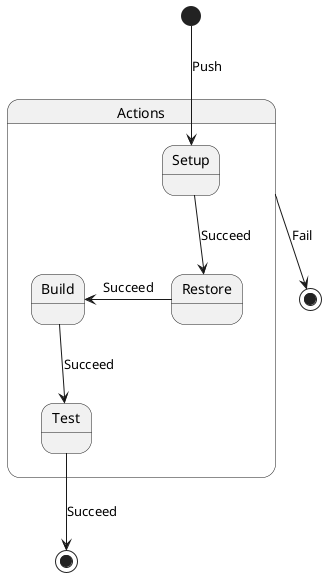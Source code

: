 @startuml
state endS <<end>>
state endF <<end>>

state Actions { 
    Setup --> Restore : Succeed
    Build <-- Restore : Succeed
    Restore --> Build : Succeed
Build --> Test : Succeed
}
[*] --> Setup : Push
Test --> endS : Succeed
Actions --> endF : Fail
@enduml